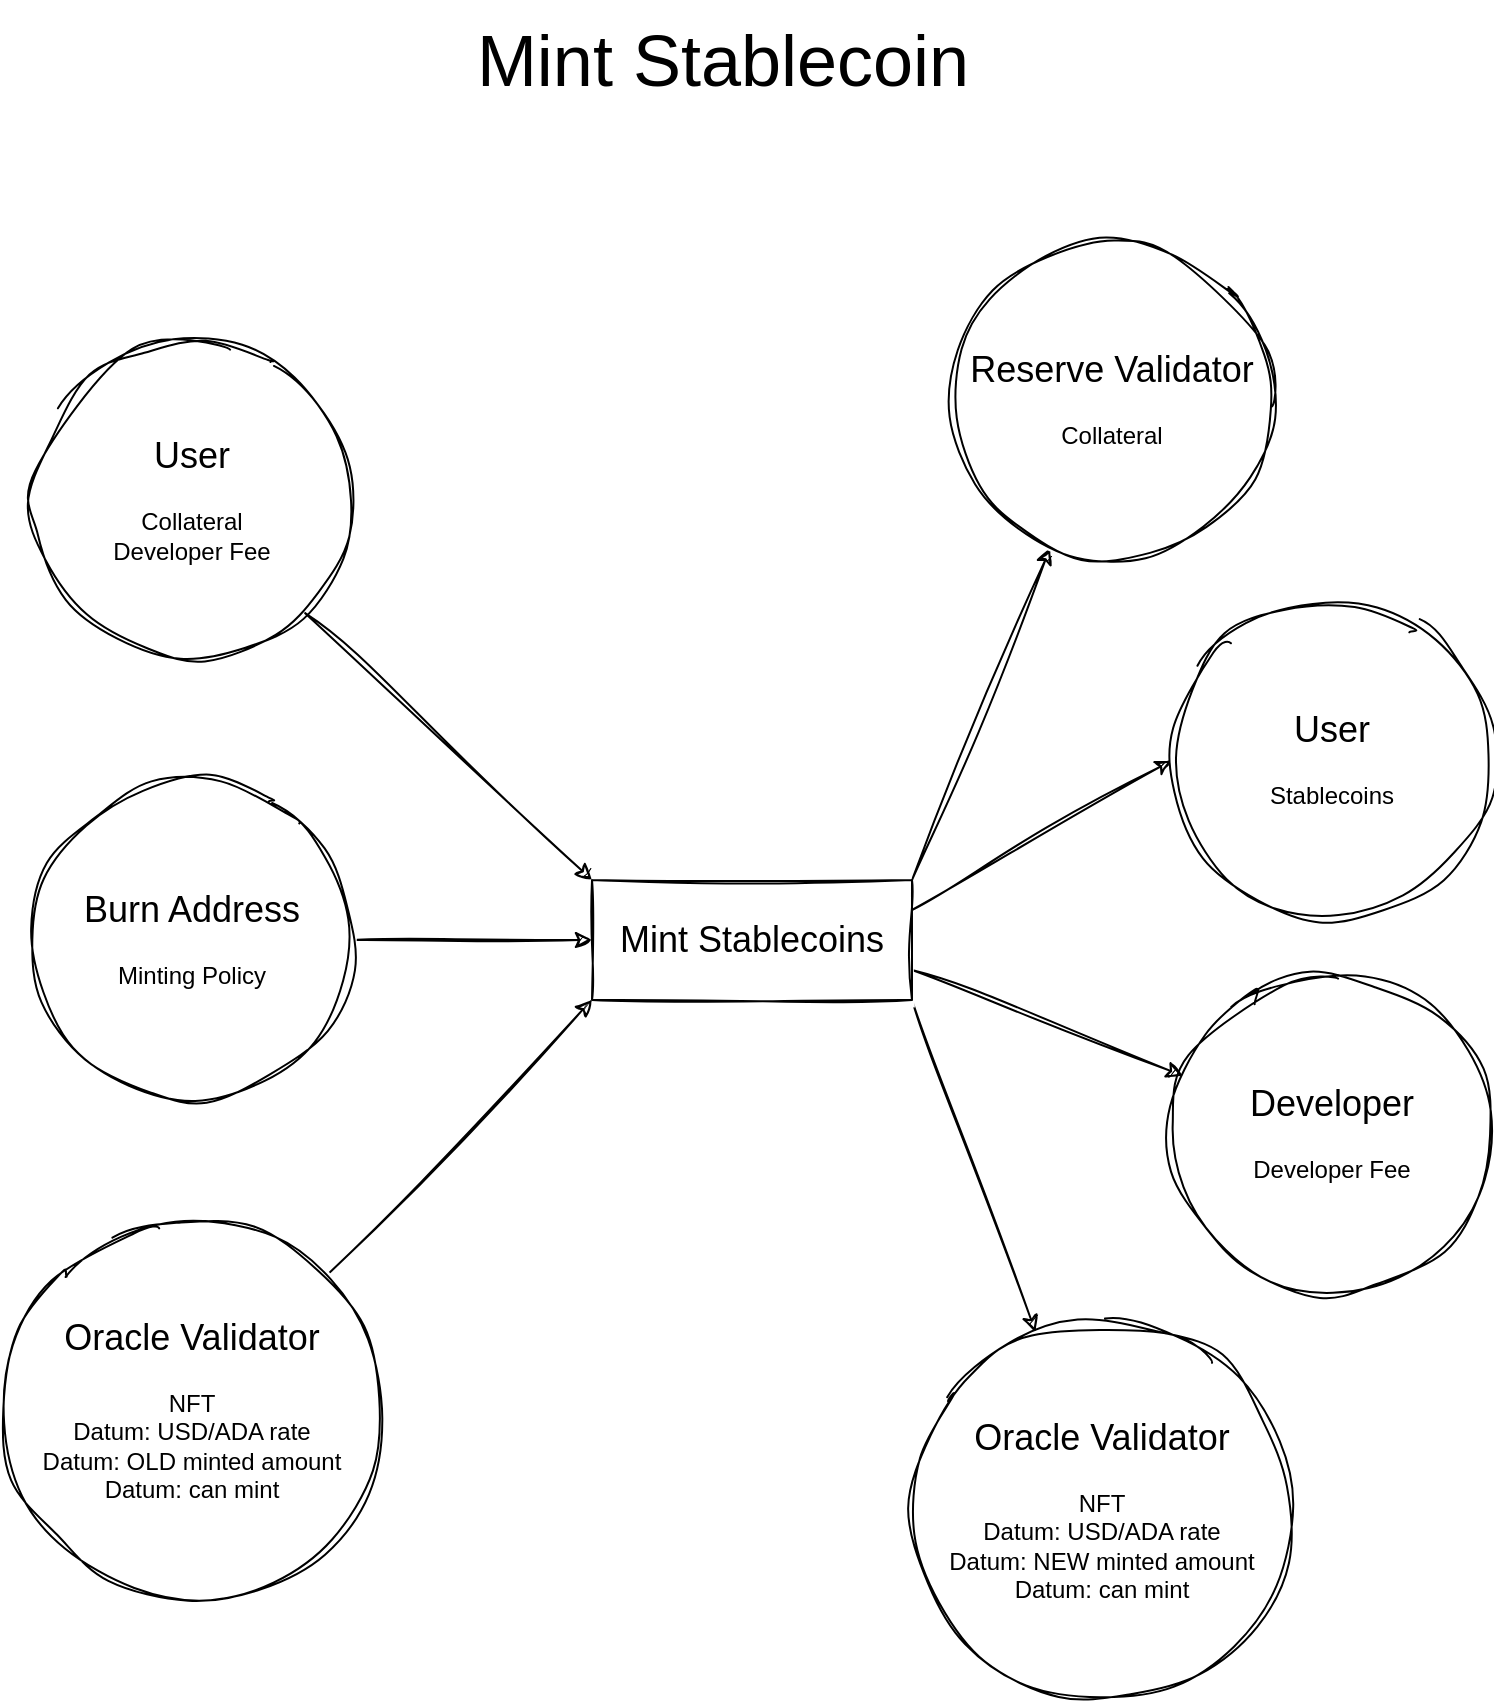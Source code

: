 <mxfile>
    <diagram id="WyKOCYspISZ9Fhzsf7lo" name="Page-1">
        <mxGraphModel dx="867" dy="773" grid="1" gridSize="10" guides="1" tooltips="1" connect="1" arrows="1" fold="1" page="1" pageScale="1" pageWidth="1169" pageHeight="1654" background="#ffffff" math="0" shadow="0">
            <root>
                <mxCell id="0"/>
                <mxCell id="1" parent="0"/>
                <mxCell id="48" style="edgeStyle=none;html=1;exitX=1;exitY=1;exitDx=0;exitDy=0;entryX=0;entryY=0;entryDx=0;entryDy=0;sketch=1;curveFitting=1;jiggle=2;rounded=0;" parent="1" source="2" target="8" edge="1">
                    <mxGeometry relative="1" as="geometry"/>
                </mxCell>
                <mxCell id="2" value="&lt;font style=&quot;&quot;&gt;&lt;span style=&quot;font-size: 18px;&quot;&gt;User&lt;/span&gt;&lt;br style=&quot;font-size: 12px;&quot;&gt;&lt;br style=&quot;font-size: 12px;&quot;&gt;Collateral&lt;br&gt;Developer Fee&lt;br&gt;&lt;/font&gt;" style="ellipse;whiteSpace=wrap;html=1;aspect=fixed;sketch=1;curveFitting=1;jiggle=2;rounded=0;" parent="1" vertex="1">
                    <mxGeometry x="210" y="350" width="160" height="160" as="geometry"/>
                </mxCell>
                <mxCell id="12" style="edgeStyle=none;html=1;exitX=1;exitY=0;exitDx=0;exitDy=0;fontSize=18;sketch=1;curveFitting=1;jiggle=2;rounded=0;" parent="1" source="8" target="11" edge="1">
                    <mxGeometry relative="1" as="geometry"/>
                </mxCell>
                <mxCell id="13" style="edgeStyle=none;html=1;exitX=1;exitY=0.75;exitDx=0;exitDy=0;fontSize=18;sketch=1;curveFitting=1;jiggle=2;rounded=0;" parent="1" source="8" target="10" edge="1">
                    <mxGeometry relative="1" as="geometry"/>
                </mxCell>
                <mxCell id="55" style="edgeStyle=none;html=1;exitX=1;exitY=0.25;exitDx=0;exitDy=0;entryX=0;entryY=0.5;entryDx=0;entryDy=0;sketch=1;curveFitting=1;jiggle=2;rounded=0;" parent="1" source="8" target="54" edge="1">
                    <mxGeometry relative="1" as="geometry"/>
                </mxCell>
                <mxCell id="57" style="edgeStyle=none;html=1;exitX=1;exitY=1;exitDx=0;exitDy=0;sketch=1;curveFitting=1;jiggle=2;rounded=0;" parent="1" source="8" target="56" edge="1">
                    <mxGeometry relative="1" as="geometry"/>
                </mxCell>
                <mxCell id="8" value="&lt;font style=&quot;font-size: 18px;&quot;&gt;Mint Stablecoins&lt;/font&gt;" style="rounded=0;whiteSpace=wrap;html=1;sketch=1;curveFitting=1;jiggle=2;" parent="1" vertex="1">
                    <mxGeometry x="490" y="620" width="160" height="60" as="geometry"/>
                </mxCell>
                <mxCell id="10" value="&lt;span style=&quot;font-size: 18px;&quot;&gt;Developer&lt;/span&gt;&lt;br&gt;&lt;br&gt;Developer Fee" style="ellipse;whiteSpace=wrap;html=1;aspect=fixed;sketch=1;curveFitting=1;jiggle=2;rounded=0;" parent="1" vertex="1">
                    <mxGeometry x="780" y="667" width="160" height="160" as="geometry"/>
                </mxCell>
                <mxCell id="11" value="&lt;span style=&quot;font-size: 18px;&quot;&gt;Reserve Validator&lt;/span&gt;&lt;br&gt;&lt;br&gt;Collateral" style="ellipse;whiteSpace=wrap;html=1;aspect=fixed;sketch=1;curveFitting=1;jiggle=2;rounded=0;" parent="1" vertex="1">
                    <mxGeometry x="670" y="300" width="160" height="160" as="geometry"/>
                </mxCell>
                <mxCell id="46" value="&lt;font style=&quot;font-size: 36px;&quot;&gt;Mint Stablecoin&lt;/font&gt;" style="text;html=1;align=center;verticalAlign=middle;resizable=0;points=[];autosize=1;strokeColor=none;fillColor=none;fontSize=14;sketch=1;curveFitting=1;jiggle=2;rounded=0;" parent="1" vertex="1">
                    <mxGeometry x="420" y="180" width="270" height="60" as="geometry"/>
                </mxCell>
                <mxCell id="49" style="edgeStyle=none;html=1;exitX=1;exitY=0;exitDx=0;exitDy=0;entryX=0;entryY=1;entryDx=0;entryDy=0;sketch=1;curveFitting=1;jiggle=2;rounded=0;" parent="1" source="47" target="8" edge="1">
                    <mxGeometry relative="1" as="geometry"/>
                </mxCell>
                <mxCell id="47" value="&lt;font style=&quot;font-size: 18px;&quot;&gt;Oracle Validator&lt;/font&gt;&lt;br&gt;&lt;br&gt;NFT&lt;br&gt;Datum: USD/ADA rate&lt;br&gt;Datum: OLD minted amount&lt;br&gt;Datum: can mint" style="ellipse;whiteSpace=wrap;html=1;aspect=fixed;sketch=1;curveFitting=1;jiggle=2;rounded=0;" parent="1" vertex="1">
                    <mxGeometry x="195" y="790" width="190" height="190" as="geometry"/>
                </mxCell>
                <mxCell id="52" style="edgeStyle=none;html=1;exitX=1;exitY=0.5;exitDx=0;exitDy=0;entryX=0;entryY=0.5;entryDx=0;entryDy=0;sketch=1;curveFitting=1;jiggle=2;rounded=0;" parent="1" source="51" target="8" edge="1">
                    <mxGeometry relative="1" as="geometry"/>
                </mxCell>
                <mxCell id="51" value="&lt;font style=&quot;&quot;&gt;&lt;span style=&quot;font-size: 18px;&quot;&gt;Burn Address&lt;/span&gt;&lt;br&gt;&lt;br&gt;Minting Policy&lt;br&gt;&lt;/font&gt;" style="ellipse;whiteSpace=wrap;html=1;aspect=fixed;sketch=1;curveFitting=1;jiggle=2;rounded=0;" parent="1" vertex="1">
                    <mxGeometry x="210" y="570" width="160" height="160" as="geometry"/>
                </mxCell>
                <mxCell id="54" value="&lt;font style=&quot;&quot;&gt;&lt;span style=&quot;font-size: 18px;&quot;&gt;User&lt;/span&gt;&lt;br style=&quot;font-size: 12px;&quot;&gt;&lt;br style=&quot;font-size: 12px;&quot;&gt;Stablecoins&lt;br&gt;&lt;/font&gt;" style="ellipse;whiteSpace=wrap;html=1;aspect=fixed;sketch=1;curveFitting=1;jiggle=2;rounded=0;" parent="1" vertex="1">
                    <mxGeometry x="780" y="480" width="160" height="160" as="geometry"/>
                </mxCell>
                <mxCell id="56" value="&lt;font style=&quot;font-size: 18px;&quot;&gt;Oracle Validator&lt;/font&gt;&lt;br&gt;&lt;br&gt;NFT&lt;br&gt;Datum: USD/ADA rate&lt;br&gt;Datum: NEW minted amount&lt;br&gt;Datum: can mint" style="ellipse;whiteSpace=wrap;html=1;aspect=fixed;sketch=1;curveFitting=1;jiggle=2;rounded=0;" parent="1" vertex="1">
                    <mxGeometry x="650" y="840" width="190" height="190" as="geometry"/>
                </mxCell>
            </root>
        </mxGraphModel>
    </diagram>
</mxfile>